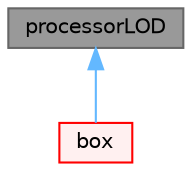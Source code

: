digraph "processorLOD"
{
 // LATEX_PDF_SIZE
  bgcolor="transparent";
  edge [fontname=Helvetica,fontsize=10,labelfontname=Helvetica,labelfontsize=10];
  node [fontname=Helvetica,fontsize=10,shape=box,height=0.2,width=0.4];
  Node1 [id="Node000001",label="processorLOD",height=0.2,width=0.4,color="gray40", fillcolor="grey60", style="filled", fontcolor="black",tooltip="Base class to generate a parallel distribution map for sending sufficient target objects to cover a d..."];
  Node1 -> Node2 [id="edge1_Node000001_Node000002",dir="back",color="steelblue1",style="solid",tooltip=" "];
  Node2 [id="Node000002",label="box",height=0.2,width=0.4,color="red", fillcolor="#FFF0F0", style="filled",URL="$classFoam_1_1processorLODs_1_1box.html",tooltip="Creates the parallel distribution map by describing the source and target objects using box shapes."];
}
